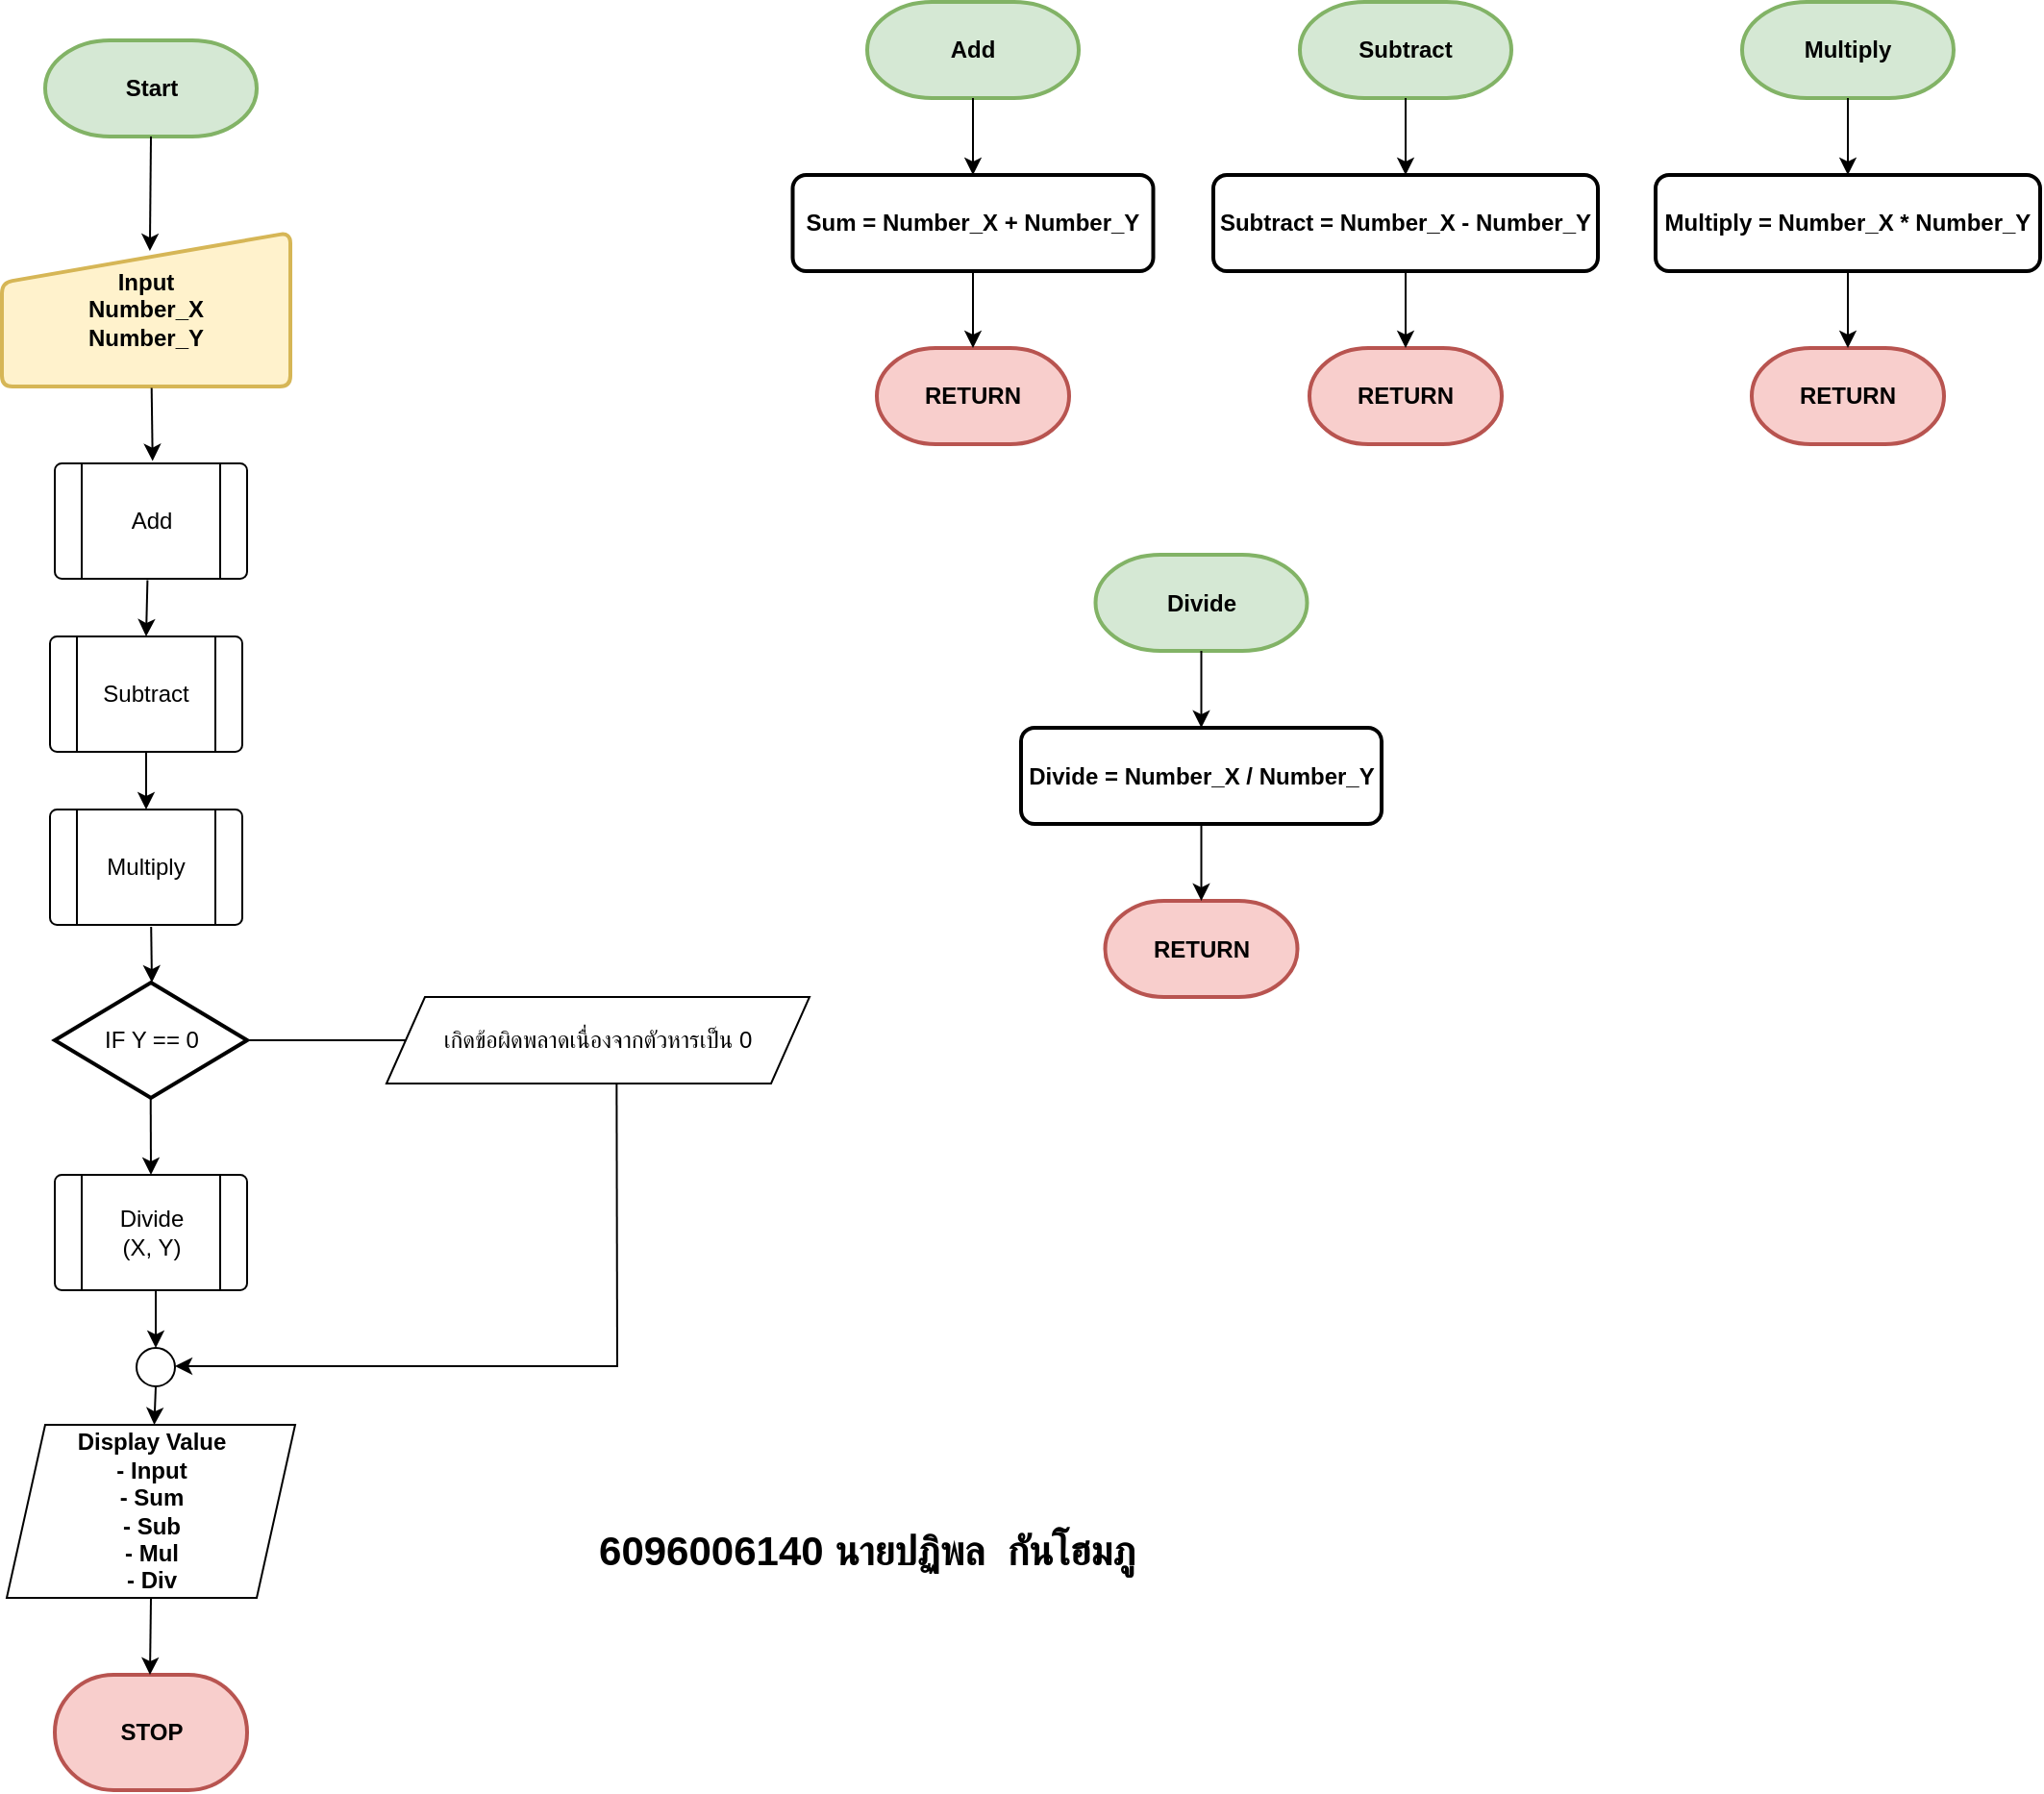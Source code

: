 <mxfile version="22.1.7" type="github">
  <diagram name="Page-1" id="nw29hAhJe0gsJ7tNHZK8">
    <mxGraphModel dx="1444" dy="913" grid="1" gridSize="10" guides="1" tooltips="1" connect="1" arrows="1" fold="1" page="1" pageScale="1" pageWidth="850" pageHeight="1100" math="0" shadow="0">
      <root>
        <mxCell id="0" />
        <mxCell id="1" parent="0" />
        <mxCell id="8BVpdNehEAl6KAuz26KA-6" value="Start" style="strokeWidth=2;html=1;shape=mxgraph.flowchart.terminator;whiteSpace=wrap;fontStyle=1;fillColor=#d5e8d4;strokeColor=#82b366;" parent="1" vertex="1">
          <mxGeometry x="162.5" y="100" width="110" height="50" as="geometry" />
        </mxCell>
        <mxCell id="8BVpdNehEAl6KAuz26KA-9" value="Sum = Number_X + Number_Y" style="rounded=1;whiteSpace=wrap;html=1;absoluteArcSize=1;arcSize=14;strokeWidth=2;fontStyle=1" parent="1" vertex="1">
          <mxGeometry x="551.25" y="170" width="187.5" height="50" as="geometry" />
        </mxCell>
        <mxCell id="8BVpdNehEAl6KAuz26KA-14" value="STOP" style="strokeWidth=2;html=1;shape=mxgraph.flowchart.terminator;whiteSpace=wrap;fontStyle=1;fillColor=#f8cecc;strokeColor=#b85450;" parent="1" vertex="1">
          <mxGeometry x="167.5" y="950" width="100" height="60" as="geometry" />
        </mxCell>
        <mxCell id="8BVpdNehEAl6KAuz26KA-23" value="&lt;b&gt;Display Value&lt;br&gt;- Input&lt;br style=&quot;border-color: var(--border-color);&quot;&gt;- Sum&lt;br style=&quot;border-color: var(--border-color);&quot;&gt;- Sub&lt;br style=&quot;border-color: var(--border-color);&quot;&gt;- Mul&lt;br style=&quot;border-color: var(--border-color);&quot;&gt;- Div&lt;/b&gt;" style="shape=parallelogram;perimeter=parallelogramPerimeter;whiteSpace=wrap;html=1;fixedSize=1;" parent="1" vertex="1">
          <mxGeometry x="142.5" y="820" width="150" height="90" as="geometry" />
        </mxCell>
        <mxCell id="8BVpdNehEAl6KAuz26KA-24" value="&lt;b&gt;&lt;font style=&quot;font-size: 21px;&quot;&gt;6096006140 นายปฏิพล&amp;nbsp; กันโฮมภู&lt;/font&gt;&lt;/b&gt;" style="text;strokeColor=none;align=center;fillColor=none;html=1;verticalAlign=middle;whiteSpace=wrap;rounded=0;" parent="1" vertex="1">
          <mxGeometry x="370" y="870" width="440" height="30" as="geometry" />
        </mxCell>
        <mxCell id="qofXAMn2dpPe1JSPpyXG-1" value="Input&lt;br&gt;Number_X&lt;br&gt;Number_Y" style="html=1;strokeWidth=2;shape=manualInput;whiteSpace=wrap;rounded=1;size=26;arcSize=11;fontStyle=1;fillColor=#fff2cc;strokeColor=#d6b656;" parent="1" vertex="1">
          <mxGeometry x="140" y="200" width="150" height="80" as="geometry" />
        </mxCell>
        <mxCell id="mQCN1J5CeiXbtcRmHv7R-14" value="" style="endArrow=classic;html=1;rounded=0;exitX=0.5;exitY=1;exitDx=0;exitDy=0;" edge="1" parent="1" source="8BVpdNehEAl6KAuz26KA-23">
          <mxGeometry width="50" height="50" relative="1" as="geometry">
            <mxPoint x="210" y="920" as="sourcePoint" />
            <mxPoint x="217" y="950" as="targetPoint" />
          </mxGeometry>
        </mxCell>
        <mxCell id="mQCN1J5CeiXbtcRmHv7R-16" value="" style="endArrow=classic;html=1;rounded=0;entryX=0.553;entryY=-0.061;entryDx=0;entryDy=0;entryPerimeter=0;exitX=0.519;exitY=1.01;exitDx=0;exitDy=0;exitPerimeter=0;" edge="1" parent="1" source="qofXAMn2dpPe1JSPpyXG-1">
          <mxGeometry width="50" height="50" relative="1" as="geometry">
            <mxPoint x="217.39" y="280" as="sourcePoint" />
            <mxPoint x="218.366" y="318.78" as="targetPoint" />
          </mxGeometry>
        </mxCell>
        <mxCell id="mQCN1J5CeiXbtcRmHv7R-22" value="" style="endArrow=none;html=1;rounded=0;exitX=0.953;exitY=0.5;exitDx=0;exitDy=0;exitPerimeter=0;" edge="1" parent="1">
          <mxGeometry width="50" height="50" relative="1" as="geometry">
            <mxPoint x="265.003" y="620" as="sourcePoint" />
            <mxPoint x="357.01" y="620" as="targetPoint" />
          </mxGeometry>
        </mxCell>
        <mxCell id="mQCN1J5CeiXbtcRmHv7R-24" value="เกิดข้อผิดพลาดเนื่องจากตัวหารเป็น 0" style="shape=parallelogram;perimeter=parallelogramPerimeter;whiteSpace=wrap;html=1;fixedSize=1;" vertex="1" parent="1">
          <mxGeometry x="340" y="597.5" width="220" height="45" as="geometry" />
        </mxCell>
        <mxCell id="mQCN1J5CeiXbtcRmHv7R-25" value="" style="endArrow=none;html=1;rounded=0;exitX=0.544;exitY=1.004;exitDx=0;exitDy=0;exitPerimeter=0;" edge="1" parent="1" source="mQCN1J5CeiXbtcRmHv7R-24">
          <mxGeometry width="50" height="50" relative="1" as="geometry">
            <mxPoint x="449.38" y="650" as="sourcePoint" />
            <mxPoint x="460" y="790" as="targetPoint" />
          </mxGeometry>
        </mxCell>
        <mxCell id="mQCN1J5CeiXbtcRmHv7R-28" value="Add" style="verticalLabelPosition=middle;verticalAlign=middle;html=1;shape=process;whiteSpace=wrap;rounded=1;size=0.14;arcSize=6;labelPosition=center;align=center;" vertex="1" parent="1">
          <mxGeometry x="167.5" y="320" width="100" height="60" as="geometry" />
        </mxCell>
        <mxCell id="mQCN1J5CeiXbtcRmHv7R-33" value="Subtract" style="verticalLabelPosition=middle;verticalAlign=middle;html=1;shape=process;whiteSpace=wrap;rounded=1;size=0.14;arcSize=6;labelPosition=center;align=center;" vertex="1" parent="1">
          <mxGeometry x="165" y="410" width="100" height="60" as="geometry" />
        </mxCell>
        <mxCell id="mQCN1J5CeiXbtcRmHv7R-34" value="" style="endArrow=classic;html=1;rounded=0;entryX=0.5;entryY=0;entryDx=0;entryDy=0;exitX=0.482;exitY=1.012;exitDx=0;exitDy=0;exitPerimeter=0;" edge="1" parent="1" source="mQCN1J5CeiXbtcRmHv7R-28" target="mQCN1J5CeiXbtcRmHv7R-33">
          <mxGeometry width="50" height="50" relative="1" as="geometry">
            <mxPoint x="228" y="301" as="sourcePoint" />
            <mxPoint x="228.366" y="328.78" as="targetPoint" />
          </mxGeometry>
        </mxCell>
        <mxCell id="mQCN1J5CeiXbtcRmHv7R-35" value="Multiply" style="verticalLabelPosition=middle;verticalAlign=middle;html=1;shape=process;whiteSpace=wrap;rounded=1;size=0.14;arcSize=6;labelPosition=center;align=center;" vertex="1" parent="1">
          <mxGeometry x="165" y="500" width="100" height="60" as="geometry" />
        </mxCell>
        <mxCell id="mQCN1J5CeiXbtcRmHv7R-36" value="" style="endArrow=classic;html=1;rounded=0;entryX=0.5;entryY=0;entryDx=0;entryDy=0;exitX=0.5;exitY=1;exitDx=0;exitDy=0;" edge="1" parent="1" source="mQCN1J5CeiXbtcRmHv7R-33" target="mQCN1J5CeiXbtcRmHv7R-35">
          <mxGeometry width="50" height="50" relative="1" as="geometry">
            <mxPoint x="226" y="391" as="sourcePoint" />
            <mxPoint x="225" y="420" as="targetPoint" />
          </mxGeometry>
        </mxCell>
        <mxCell id="mQCN1J5CeiXbtcRmHv7R-37" value="Divide&lt;br&gt;(X, Y)" style="verticalLabelPosition=middle;verticalAlign=middle;html=1;shape=process;whiteSpace=wrap;rounded=1;size=0.14;arcSize=6;labelPosition=center;align=center;" vertex="1" parent="1">
          <mxGeometry x="167.5" y="690" width="100" height="60" as="geometry" />
        </mxCell>
        <mxCell id="mQCN1J5CeiXbtcRmHv7R-39" value="IF Y == 0" style="strokeWidth=2;html=1;shape=mxgraph.flowchart.decision;whiteSpace=wrap;" vertex="1" parent="1">
          <mxGeometry x="167.5" y="590" width="100" height="60" as="geometry" />
        </mxCell>
        <mxCell id="mQCN1J5CeiXbtcRmHv7R-42" value="" style="endArrow=classic;html=1;rounded=0;entryX=0.513;entryY=0.119;entryDx=0;entryDy=0;entryPerimeter=0;exitX=0.5;exitY=1;exitDx=0;exitDy=0;exitPerimeter=0;" edge="1" parent="1" source="8BVpdNehEAl6KAuz26KA-6" target="qofXAMn2dpPe1JSPpyXG-1">
          <mxGeometry width="50" height="50" relative="1" as="geometry">
            <mxPoint x="228" y="291" as="sourcePoint" />
            <mxPoint x="228.366" y="328.78" as="targetPoint" />
          </mxGeometry>
        </mxCell>
        <mxCell id="mQCN1J5CeiXbtcRmHv7R-43" value="" style="endArrow=classic;html=1;rounded=0;" edge="1" parent="1">
          <mxGeometry width="50" height="50" relative="1" as="geometry">
            <mxPoint x="460" y="789.47" as="sourcePoint" />
            <mxPoint x="230" y="789.47" as="targetPoint" />
          </mxGeometry>
        </mxCell>
        <mxCell id="mQCN1J5CeiXbtcRmHv7R-44" value="" style="endArrow=classic;html=1;rounded=0;exitX=0.526;exitY=1.016;exitDx=0;exitDy=0;exitPerimeter=0;" edge="1" parent="1" source="mQCN1J5CeiXbtcRmHv7R-35">
          <mxGeometry width="50" height="50" relative="1" as="geometry">
            <mxPoint x="140" y="590" as="sourcePoint" />
            <mxPoint x="218" y="590" as="targetPoint" />
          </mxGeometry>
        </mxCell>
        <mxCell id="mQCN1J5CeiXbtcRmHv7R-45" value="" style="endArrow=classic;html=1;rounded=0;exitX=0.526;exitY=1.016;exitDx=0;exitDy=0;exitPerimeter=0;entryX=0.5;entryY=0;entryDx=0;entryDy=0;" edge="1" parent="1" target="mQCN1J5CeiXbtcRmHv7R-37">
          <mxGeometry width="50" height="50" relative="1" as="geometry">
            <mxPoint x="217.36" y="650" as="sourcePoint" />
            <mxPoint x="220" y="690" as="targetPoint" />
          </mxGeometry>
        </mxCell>
        <mxCell id="mQCN1J5CeiXbtcRmHv7R-48" value="Add" style="strokeWidth=2;html=1;shape=mxgraph.flowchart.terminator;whiteSpace=wrap;fontStyle=1;fillColor=#d5e8d4;strokeColor=#82b366;" vertex="1" parent="1">
          <mxGeometry x="590" y="80" width="110" height="50" as="geometry" />
        </mxCell>
        <mxCell id="mQCN1J5CeiXbtcRmHv7R-49" value="RETURN" style="strokeWidth=2;html=1;shape=mxgraph.flowchart.terminator;whiteSpace=wrap;fontStyle=1;fillColor=#f8cecc;strokeColor=#b85450;" vertex="1" parent="1">
          <mxGeometry x="595" y="260" width="100" height="50" as="geometry" />
        </mxCell>
        <mxCell id="mQCN1J5CeiXbtcRmHv7R-50" value="" style="endArrow=classic;html=1;rounded=0;exitX=0.5;exitY=1;exitDx=0;exitDy=0;exitPerimeter=0;entryX=0.5;entryY=0;entryDx=0;entryDy=0;" edge="1" parent="1" source="mQCN1J5CeiXbtcRmHv7R-48" target="8BVpdNehEAl6KAuz26KA-9">
          <mxGeometry width="50" height="50" relative="1" as="geometry">
            <mxPoint x="570" y="280" as="sourcePoint" />
            <mxPoint x="620" y="230" as="targetPoint" />
          </mxGeometry>
        </mxCell>
        <mxCell id="mQCN1J5CeiXbtcRmHv7R-51" value="" style="endArrow=classic;html=1;rounded=0;exitX=0.5;exitY=1;exitDx=0;exitDy=0;entryX=0.5;entryY=0;entryDx=0;entryDy=0;entryPerimeter=0;" edge="1" parent="1" source="8BVpdNehEAl6KAuz26KA-9" target="mQCN1J5CeiXbtcRmHv7R-49">
          <mxGeometry width="50" height="50" relative="1" as="geometry">
            <mxPoint x="655" y="140" as="sourcePoint" />
            <mxPoint x="655" y="180" as="targetPoint" />
          </mxGeometry>
        </mxCell>
        <mxCell id="mQCN1J5CeiXbtcRmHv7R-52" value="Subtract = Number_X - Number_Y" style="rounded=1;whiteSpace=wrap;html=1;absoluteArcSize=1;arcSize=14;strokeWidth=2;fontStyle=1" vertex="1" parent="1">
          <mxGeometry x="770" y="170" width="200" height="50" as="geometry" />
        </mxCell>
        <mxCell id="mQCN1J5CeiXbtcRmHv7R-53" value="Subtract" style="strokeWidth=2;html=1;shape=mxgraph.flowchart.terminator;whiteSpace=wrap;fontStyle=1;fillColor=#d5e8d4;strokeColor=#82b366;" vertex="1" parent="1">
          <mxGeometry x="815" y="80" width="110" height="50" as="geometry" />
        </mxCell>
        <mxCell id="mQCN1J5CeiXbtcRmHv7R-54" value="RETURN" style="strokeWidth=2;html=1;shape=mxgraph.flowchart.terminator;whiteSpace=wrap;fontStyle=1;fillColor=#f8cecc;strokeColor=#b85450;" vertex="1" parent="1">
          <mxGeometry x="820" y="260" width="100" height="50" as="geometry" />
        </mxCell>
        <mxCell id="mQCN1J5CeiXbtcRmHv7R-55" value="" style="endArrow=classic;html=1;rounded=0;exitX=0.5;exitY=1;exitDx=0;exitDy=0;exitPerimeter=0;entryX=0.5;entryY=0;entryDx=0;entryDy=0;" edge="1" parent="1" source="mQCN1J5CeiXbtcRmHv7R-53" target="mQCN1J5CeiXbtcRmHv7R-52">
          <mxGeometry width="50" height="50" relative="1" as="geometry">
            <mxPoint x="788.75" y="280" as="sourcePoint" />
            <mxPoint x="838.75" y="230" as="targetPoint" />
          </mxGeometry>
        </mxCell>
        <mxCell id="mQCN1J5CeiXbtcRmHv7R-56" value="" style="endArrow=classic;html=1;rounded=0;exitX=0.5;exitY=1;exitDx=0;exitDy=0;entryX=0.5;entryY=0;entryDx=0;entryDy=0;entryPerimeter=0;" edge="1" parent="1" source="mQCN1J5CeiXbtcRmHv7R-52" target="mQCN1J5CeiXbtcRmHv7R-54">
          <mxGeometry width="50" height="50" relative="1" as="geometry">
            <mxPoint x="873.75" y="140" as="sourcePoint" />
            <mxPoint x="873.75" y="180" as="targetPoint" />
          </mxGeometry>
        </mxCell>
        <mxCell id="mQCN1J5CeiXbtcRmHv7R-57" value="Multiply = Number_X * Number_Y" style="rounded=1;whiteSpace=wrap;html=1;absoluteArcSize=1;arcSize=14;strokeWidth=2;fontStyle=1" vertex="1" parent="1">
          <mxGeometry x="1000" y="170" width="200" height="50" as="geometry" />
        </mxCell>
        <mxCell id="mQCN1J5CeiXbtcRmHv7R-58" value="Multiply" style="strokeWidth=2;html=1;shape=mxgraph.flowchart.terminator;whiteSpace=wrap;fontStyle=1;fillColor=#d5e8d4;strokeColor=#82b366;" vertex="1" parent="1">
          <mxGeometry x="1045" y="80" width="110" height="50" as="geometry" />
        </mxCell>
        <mxCell id="mQCN1J5CeiXbtcRmHv7R-59" value="RETURN" style="strokeWidth=2;html=1;shape=mxgraph.flowchart.terminator;whiteSpace=wrap;fontStyle=1;fillColor=#f8cecc;strokeColor=#b85450;" vertex="1" parent="1">
          <mxGeometry x="1050" y="260" width="100" height="50" as="geometry" />
        </mxCell>
        <mxCell id="mQCN1J5CeiXbtcRmHv7R-60" value="" style="endArrow=classic;html=1;rounded=0;exitX=0.5;exitY=1;exitDx=0;exitDy=0;exitPerimeter=0;entryX=0.5;entryY=0;entryDx=0;entryDy=0;" edge="1" parent="1" source="mQCN1J5CeiXbtcRmHv7R-58" target="mQCN1J5CeiXbtcRmHv7R-57">
          <mxGeometry width="50" height="50" relative="1" as="geometry">
            <mxPoint x="1018.75" y="280" as="sourcePoint" />
            <mxPoint x="1068.75" y="230" as="targetPoint" />
          </mxGeometry>
        </mxCell>
        <mxCell id="mQCN1J5CeiXbtcRmHv7R-61" value="" style="endArrow=classic;html=1;rounded=0;exitX=0.5;exitY=1;exitDx=0;exitDy=0;entryX=0.5;entryY=0;entryDx=0;entryDy=0;entryPerimeter=0;" edge="1" parent="1" source="mQCN1J5CeiXbtcRmHv7R-57" target="mQCN1J5CeiXbtcRmHv7R-59">
          <mxGeometry width="50" height="50" relative="1" as="geometry">
            <mxPoint x="1103.75" y="140" as="sourcePoint" />
            <mxPoint x="1103.75" y="180" as="targetPoint" />
          </mxGeometry>
        </mxCell>
        <mxCell id="mQCN1J5CeiXbtcRmHv7R-62" value="Divide = Number_X / Number_Y" style="rounded=1;whiteSpace=wrap;html=1;absoluteArcSize=1;arcSize=14;strokeWidth=2;fontStyle=1" vertex="1" parent="1">
          <mxGeometry x="670" y="457.5" width="187.5" height="50" as="geometry" />
        </mxCell>
        <mxCell id="mQCN1J5CeiXbtcRmHv7R-63" value="Divide" style="strokeWidth=2;html=1;shape=mxgraph.flowchart.terminator;whiteSpace=wrap;fontStyle=1;fillColor=#d5e8d4;strokeColor=#82b366;" vertex="1" parent="1">
          <mxGeometry x="708.75" y="367.5" width="110" height="50" as="geometry" />
        </mxCell>
        <mxCell id="mQCN1J5CeiXbtcRmHv7R-64" value="RETURN" style="strokeWidth=2;html=1;shape=mxgraph.flowchart.terminator;whiteSpace=wrap;fontStyle=1;fillColor=#f8cecc;strokeColor=#b85450;" vertex="1" parent="1">
          <mxGeometry x="713.75" y="547.5" width="100" height="50" as="geometry" />
        </mxCell>
        <mxCell id="mQCN1J5CeiXbtcRmHv7R-65" value="" style="endArrow=classic;html=1;rounded=0;exitX=0.5;exitY=1;exitDx=0;exitDy=0;exitPerimeter=0;entryX=0.5;entryY=0;entryDx=0;entryDy=0;" edge="1" parent="1" source="mQCN1J5CeiXbtcRmHv7R-63" target="mQCN1J5CeiXbtcRmHv7R-62">
          <mxGeometry width="50" height="50" relative="1" as="geometry">
            <mxPoint x="688.75" y="567.5" as="sourcePoint" />
            <mxPoint x="738.75" y="517.5" as="targetPoint" />
          </mxGeometry>
        </mxCell>
        <mxCell id="mQCN1J5CeiXbtcRmHv7R-66" value="" style="endArrow=classic;html=1;rounded=0;exitX=0.5;exitY=1;exitDx=0;exitDy=0;entryX=0.5;entryY=0;entryDx=0;entryDy=0;entryPerimeter=0;" edge="1" parent="1" source="mQCN1J5CeiXbtcRmHv7R-62" target="mQCN1J5CeiXbtcRmHv7R-64">
          <mxGeometry width="50" height="50" relative="1" as="geometry">
            <mxPoint x="773.75" y="427.5" as="sourcePoint" />
            <mxPoint x="773.75" y="467.5" as="targetPoint" />
          </mxGeometry>
        </mxCell>
        <mxCell id="mQCN1J5CeiXbtcRmHv7R-67" value="" style="ellipse;whiteSpace=wrap;html=1;" vertex="1" parent="1">
          <mxGeometry x="210" y="780" width="20" height="20" as="geometry" />
        </mxCell>
        <mxCell id="mQCN1J5CeiXbtcRmHv7R-68" value="" style="endArrow=classic;html=1;rounded=0;entryX=0.5;entryY=0;entryDx=0;entryDy=0;" edge="1" parent="1" target="mQCN1J5CeiXbtcRmHv7R-67">
          <mxGeometry width="50" height="50" relative="1" as="geometry">
            <mxPoint x="220" y="750" as="sourcePoint" />
            <mxPoint x="460" y="740" as="targetPoint" />
          </mxGeometry>
        </mxCell>
        <mxCell id="mQCN1J5CeiXbtcRmHv7R-69" value="" style="endArrow=classic;html=1;rounded=0;exitX=0.5;exitY=1;exitDx=0;exitDy=0;" edge="1" parent="1" source="mQCN1J5CeiXbtcRmHv7R-67" target="8BVpdNehEAl6KAuz26KA-23">
          <mxGeometry width="50" height="50" relative="1" as="geometry">
            <mxPoint x="228" y="760" as="sourcePoint" />
            <mxPoint x="230" y="790" as="targetPoint" />
          </mxGeometry>
        </mxCell>
      </root>
    </mxGraphModel>
  </diagram>
</mxfile>
